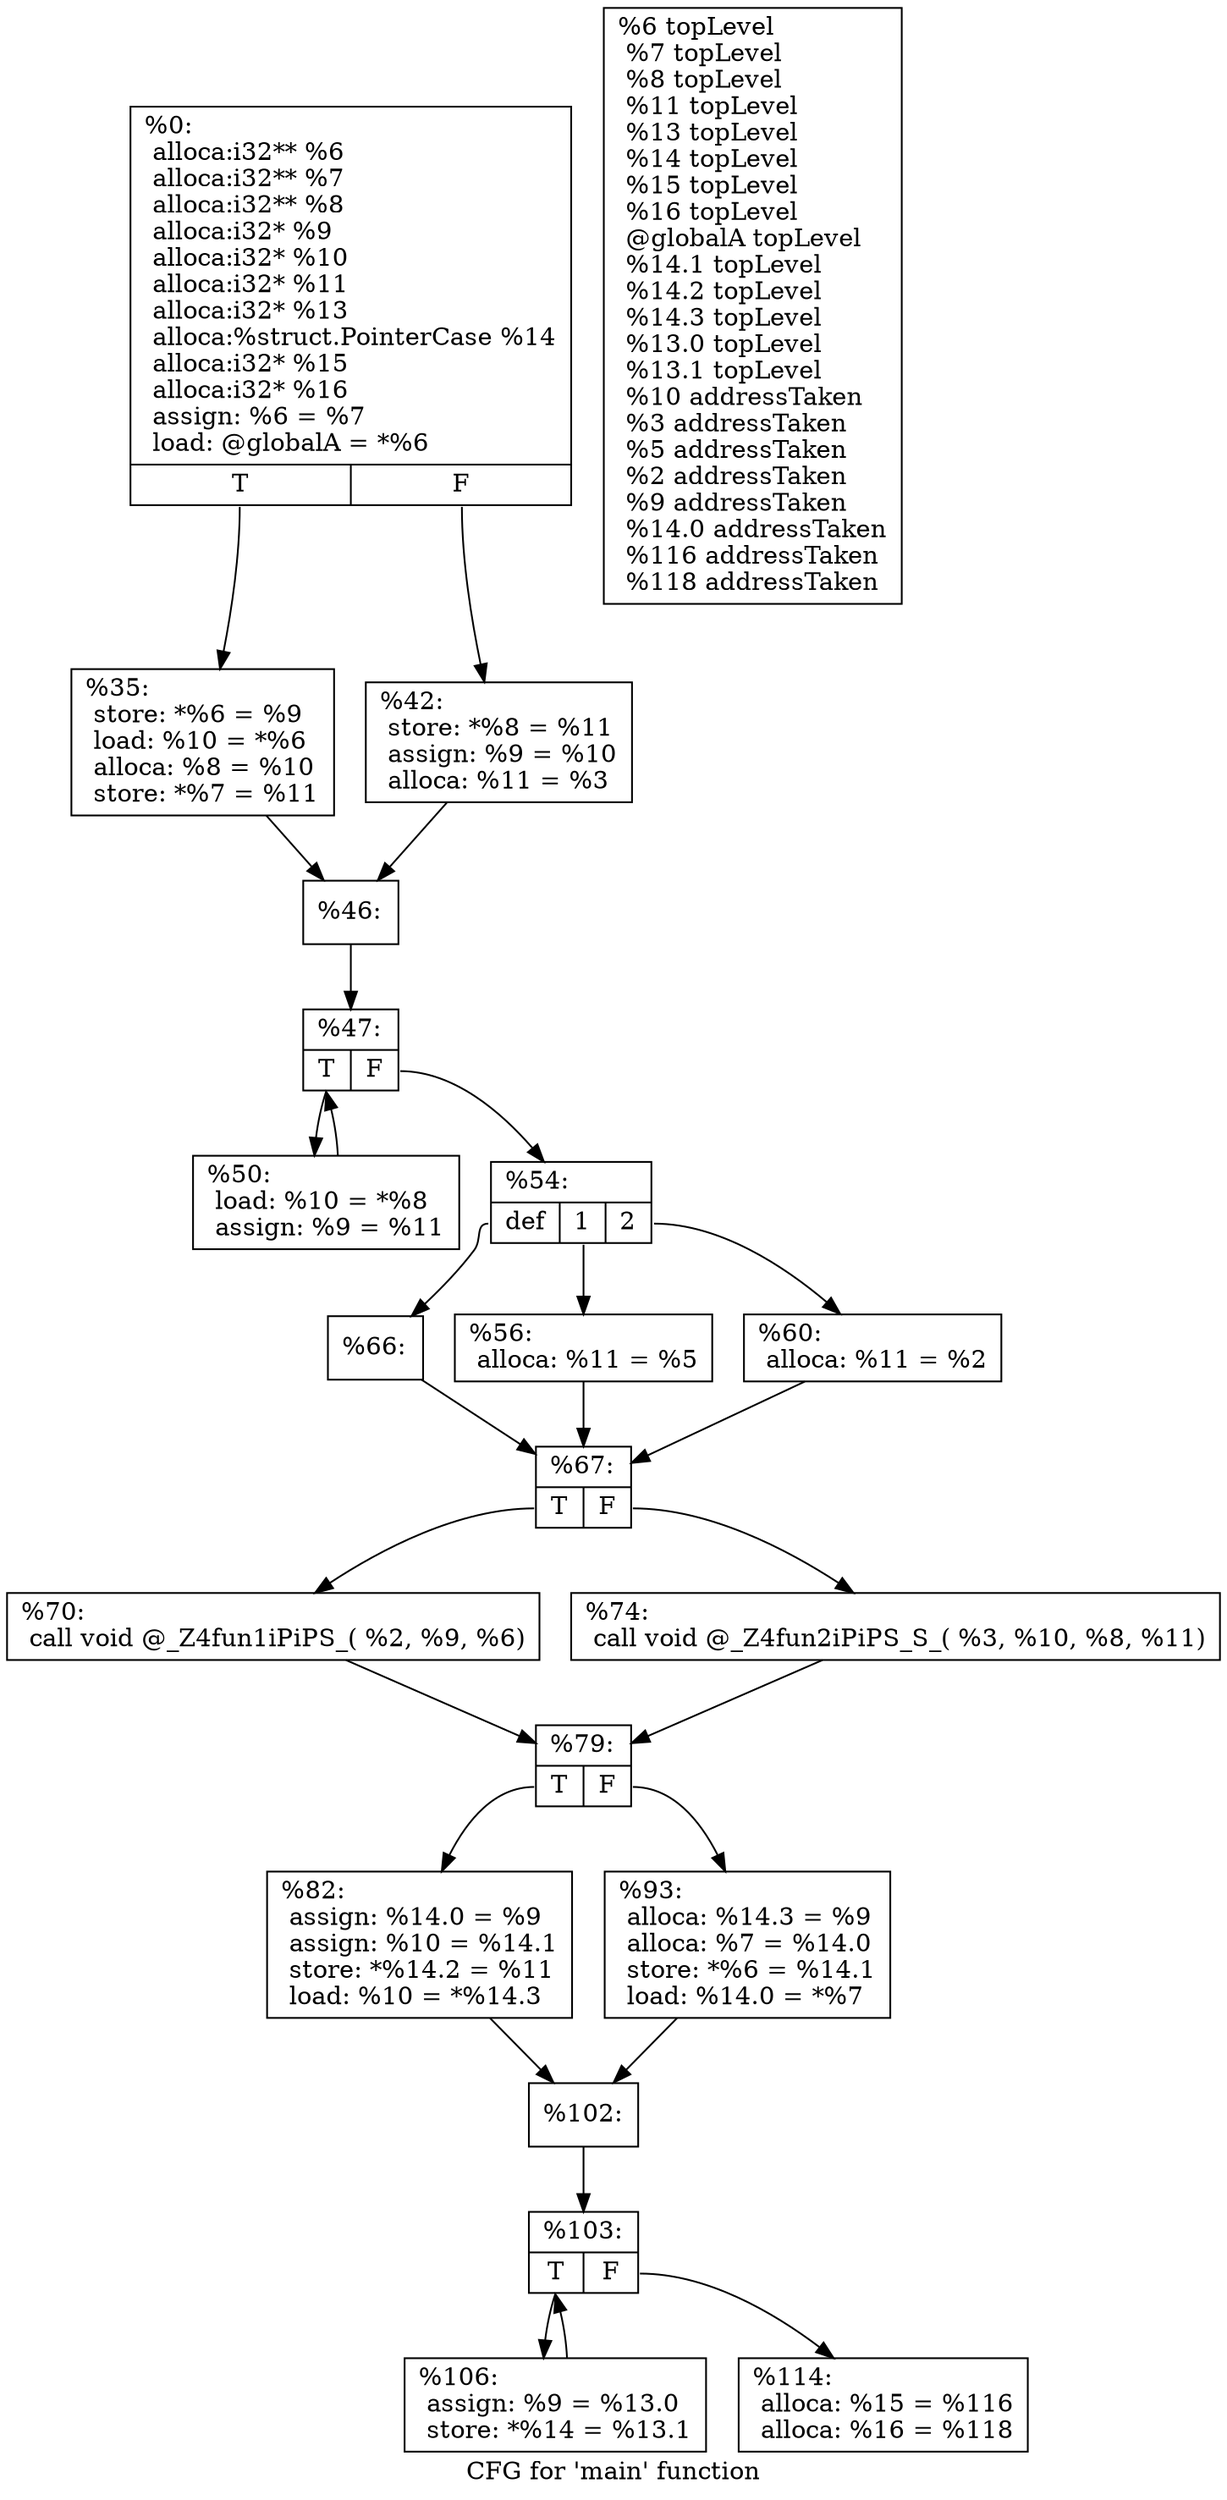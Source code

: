 digraph "CFG for 'main' function" {
	label="CFG for 'main' function";

	Node0x4f5e140 [shape=record,label="{%0:\l alloca:i32** %6\l alloca:i32** %7\l alloca:i32** %8\l alloca:i32* %9\l alloca:i32* %10\l alloca:i32* %11\l alloca:i32* %13\l alloca:%struct.PointerCase %14\l alloca:i32* %15\l alloca:i32* %16\l assign: %6 = %7\l load: @globalA = *%6\l |{<s0>T|<s1>F}}"];
	Node0x4f5e140:s0 -> Node0x4f5e360;
	Node0x4f5e140:s1 -> Node0x4f5fcf0;
	Node0x4f5e360 [shape=record,label="{%35:\l store: *%6 = %9\l load: %10 = *%6\l alloca: %8 = %10\l store: *%7 = %11\l }"];
	Node0x4f5e360 -> Node0x4f60250;
	Node0x4f5fcf0 [shape=record,label="{%42:\l store: *%8 = %11\l assign: %9 = %10\l alloca: %11 = %3\l }"];
	Node0x4f5fcf0 -> Node0x4f60250;
	Node0x4f60250 [shape=record,label="{%46:\l }"];
	Node0x4f60250 -> Node0x4f60600;
	Node0x4f60600 [shape=record,label="{%47:\l |{<s0>T|<s1>F}}"];
	Node0x4f60600:s0 -> Node0x4f60780;
	Node0x4f60600:s1 -> Node0x4f607d0;
	Node0x4f60780 [shape=record,label="{%50:\l load: %10 = *%8\l assign: %9 = %11\l }"];
	Node0x4f60780 -> Node0x4f60600;
	Node0x4f607d0 [shape=record,label="{%54:\l |{<s0>def|<s1>1|<s2>2}}"];
	Node0x4f607d0:s0 -> Node0x4f60b90;
	Node0x4f607d0:s1 -> Node0x4f60be0;
	Node0x4f607d0:s2 -> Node0x4f60c30;
	Node0x4f60be0 [shape=record,label="{%56:\l alloca: %11 = %5\l }"];
	Node0x4f60be0 -> Node0x4f60fe0;
	Node0x4f60c30 [shape=record,label="{%60:\l alloca: %11 = %2\l }"];
	Node0x4f60c30 -> Node0x4f60fe0;
	Node0x4f60b90 [shape=record,label="{%66:\l }"];
	Node0x4f60b90 -> Node0x4f60fe0;
	Node0x4f60fe0 [shape=record,label="{%67:\l |{<s0>T|<s1>F}}"];
	Node0x4f60fe0:s0 -> Node0x4f61770;
	Node0x4f60fe0:s1 -> Node0x4f617c0;
	Node0x4f61770 [shape=record,label="{%70:\l call void @_Z4fun1iPiPS_( %2, %9, %6)\l }"];
	Node0x4f61770 -> Node0x4f61ac0;
	Node0x4f617c0 [shape=record,label="{%74:\l call void @_Z4fun2iPiPS_S_( %3, %10, %8, %11)\l }"];
	Node0x4f617c0 -> Node0x4f61ac0;
	Node0x4f61ac0 [shape=record,label="{%79:\l |{<s0>T|<s1>F}}"];
	Node0x4f61ac0:s0 -> Node0x4f61f40;
	Node0x4f61ac0:s1 -> Node0x4f61f90;
	Node0x4f61f40 [shape=record,label="{%82:\l assign: %14.0 = %9\l assign: %10 = %14.1\l store: *%14.2 = %11\l load: %10 = *%14.3\l }"];
	Node0x4f61f40 -> Node0x4f62730;
	Node0x4f61f90 [shape=record,label="{%93:\l alloca: %14.3 = %9\l alloca: %7 = %14.0\l store: *%6 = %14.1\l load: %14.0 = *%7\l }"];
	Node0x4f61f90 -> Node0x4f62730;
	Node0x4f62730 [shape=record,label="{%102:\l }"];
	Node0x4f62730 -> Node0x4f62e40;
	Node0x4f62e40 [shape=record,label="{%103:\l |{<s0>T|<s1>F}}"];
	Node0x4f62e40:s0 -> Node0x4f62fc0;
	Node0x4f62e40:s1 -> Node0x4f63010;
	Node0x4f62fc0 [shape=record,label="{%106:\l assign: %9 = %13.0\l store: *%14 = %13.1\l }"];
	Node0x4f62fc0 -> Node0x4f62e40;
	Node0x4f63010 [shape=record,label="{%114:\l alloca: %15 = %116\l alloca: %16 = %118\l }"];
	Node1 [shape=record,label="{%6 topLevel\l %7 topLevel\l %8 topLevel\l %11 topLevel\l %13 topLevel\l %14 topLevel\l %15 topLevel\l %16 topLevel\l @globalA topLevel\l %14.1 topLevel\l %14.2 topLevel\l %14.3 topLevel\l %13.0 topLevel\l %13.1 topLevel\l %10 addressTaken\l %3 addressTaken\l %5 addressTaken\l %2 addressTaken\l %9 addressTaken\l %14.0 addressTaken\l %116 addressTaken\l %118 addressTaken\l }"];}
